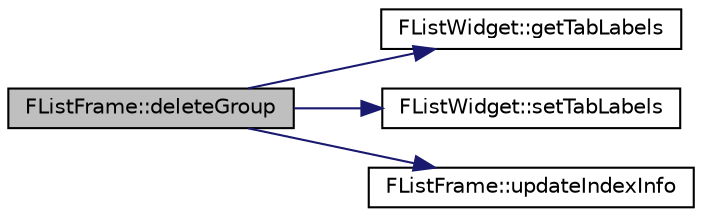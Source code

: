 digraph "FListFrame::deleteGroup"
{
 // INTERACTIVE_SVG=YES
  edge [fontname="Helvetica",fontsize="10",labelfontname="Helvetica",labelfontsize="10"];
  node [fontname="Helvetica",fontsize="10",shape=record];
  rankdir="LR";
  Node98 [label="FListFrame::deleteGroup",height=0.2,width=0.4,color="black", fillcolor="grey75", style="filled", fontcolor="black"];
  Node98 -> Node99 [color="midnightblue",fontsize="10",style="solid",fontname="Helvetica"];
  Node99 [label="FListWidget::getTabLabels",height=0.2,width=0.4,color="black", fillcolor="white", style="filled",URL="$class_f_list_widget.html#a81dae63e19cad64c637cfee609defa3f"];
  Node98 -> Node100 [color="midnightblue",fontsize="10",style="solid",fontname="Helvetica"];
  Node100 [label="FListWidget::setTabLabels",height=0.2,width=0.4,color="black", fillcolor="white", style="filled",URL="$class_f_list_widget.html#aac6eaaeb9946354f743394b54c84a6a7"];
  Node98 -> Node101 [color="midnightblue",fontsize="10",style="solid",fontname="Helvetica"];
  Node101 [label="FListFrame::updateIndexInfo",height=0.2,width=0.4,color="black", fillcolor="white", style="filled",URL="$class_f_list_frame.html#a356ad4309df1e931fb3ee12ad88054fb",tooltip="Actualise currentWidget, row et currentIndex. "];
}

